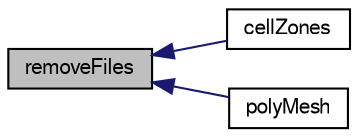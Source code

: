 digraph "removeFiles"
{
  bgcolor="transparent";
  edge [fontname="FreeSans",fontsize="10",labelfontname="FreeSans",labelfontsize="10"];
  node [fontname="FreeSans",fontsize="10",shape=record];
  rankdir="LR";
  Node28345 [label="removeFiles",height=0.2,width=0.4,color="black", fillcolor="grey75", style="filled", fontcolor="black"];
  Node28345 -> Node28346 [dir="back",color="midnightblue",fontsize="10",style="solid",fontname="FreeSans"];
  Node28346 [label="cellZones",height=0.2,width=0.4,color="black",URL="$a27410.html#a981f3e92ff079e144ef55a4fcb32dfd2",tooltip="Return non-const access to the cellZones. "];
  Node28345 -> Node28347 [dir="back",color="midnightblue",fontsize="10",style="solid",fontname="FreeSans"];
  Node28347 [label="polyMesh",height=0.2,width=0.4,color="black",URL="$a27410.html#a26bb3c2a2a5476b329d60ac7646e18a7",tooltip="Construct from cell shapes. "];
}
